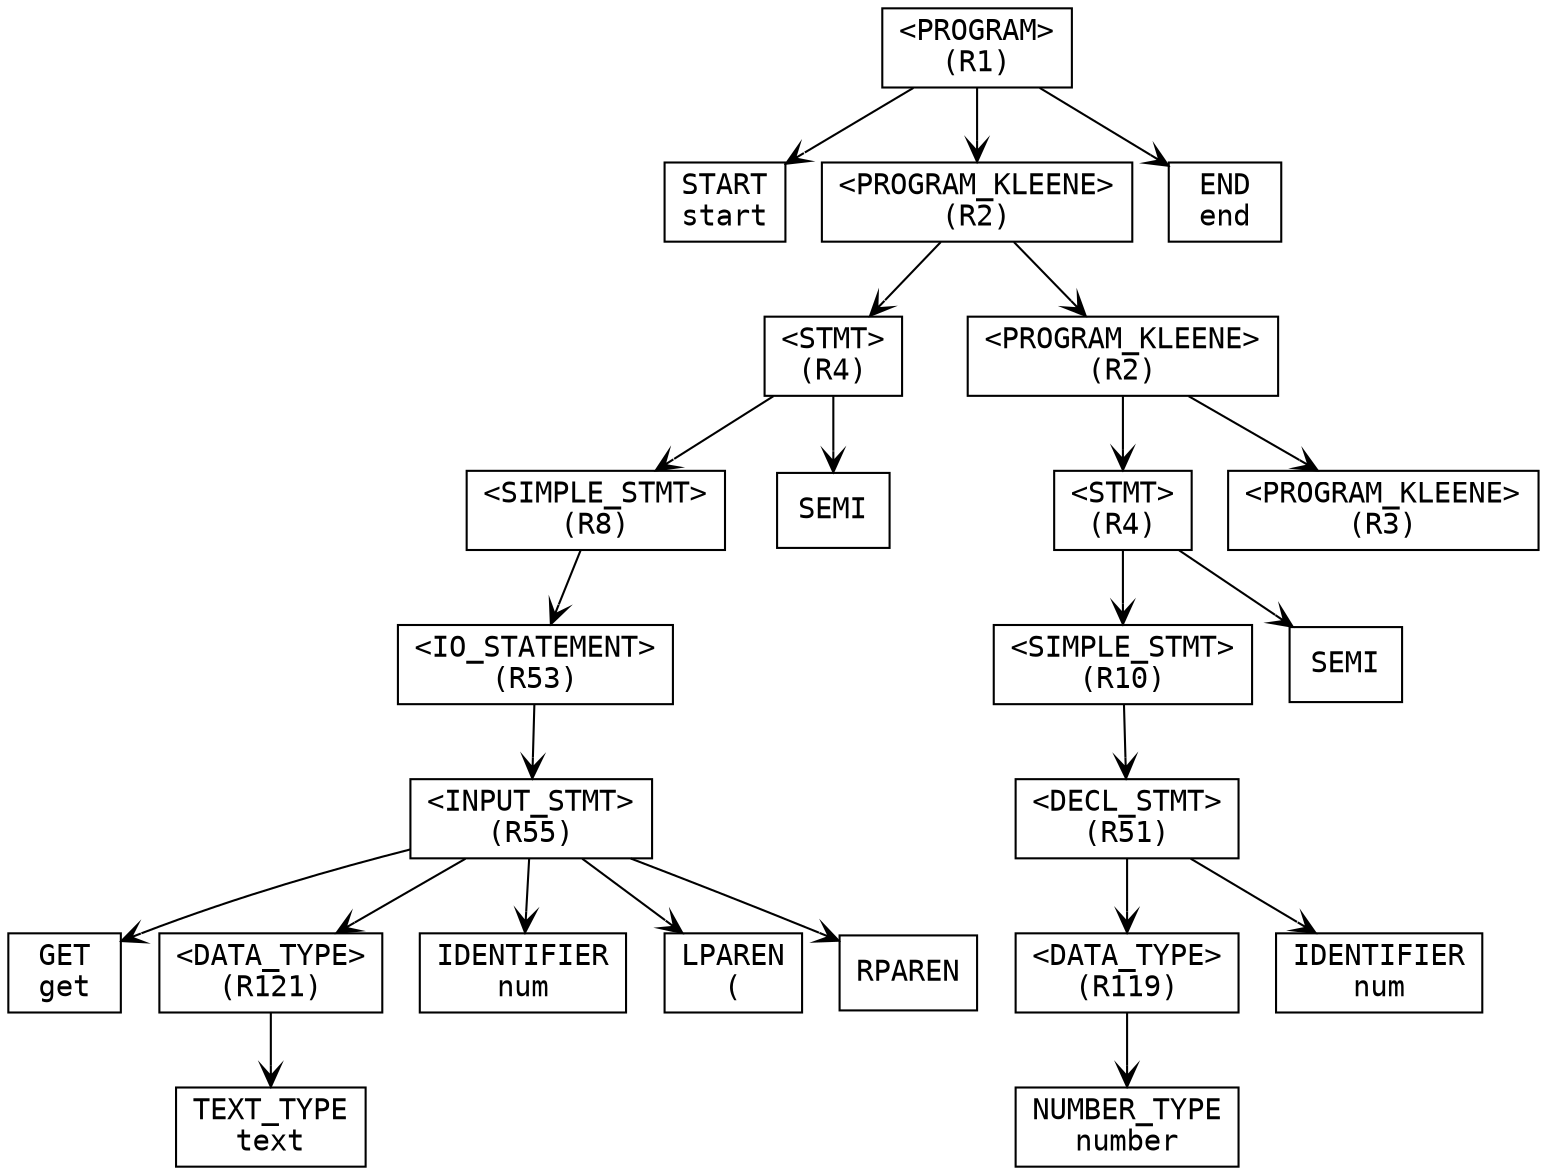digraph ParseTree {
  node [shape=box, fontname="Courier"];
  edge [arrowhead=vee];
  n1744704958 [label="<PROGRAM>\n(R1)"];
  n1726394402 [label="START\nstart"];
  n1744704958 -> n1726394402;
  n268991189 [label="<PROGRAM_KLEENE>\n(R2)"];
  n1014614010 [label="<STMT>\n(R4)"];
  n725444142 [label="<SIMPLE_STMT>\n(R8)"];
  n2022290635 [label="<IO_STATEMENT>\n(R53)"];
  n721729501 [label="<INPUT_STMT>\n(R55)"];
  n1496376144 [label="GET\nget"];
  n721729501 -> n1496376144;
  n427618894 [label="<DATA_TYPE>\n(R121)"];
  n744895046 [label="TEXT_TYPE\ntext"];
  n427618894 -> n744895046;
  n721729501 -> n427618894;
  n584241736 [label="IDENTIFIER\nnum"];
  n721729501 -> n584241736;
  n2082905889 [label="LPAREN\n("];
  n721729501 -> n2082905889;
  n37153897 [label="RPAREN\n"];
  n721729501 -> n37153897;
  n2022290635 -> n721729501;
  n725444142 -> n2022290635;
  n1014614010 -> n725444142;
  n534714987 [label="SEMI\n"];
  n1014614010 -> n534714987;
  n268991189 -> n1014614010;
  n724290378 [label="<PROGRAM_KLEENE>\n(R2)"];
  n1664915097 [label="<STMT>\n(R4)"];
  n1457285939 [label="<SIMPLE_STMT>\n(R10)"];
  n825704385 [label="<DECL_STMT>\n(R51)"];
  n1152635702 [label="<DATA_TYPE>\n(R119)"];
  n1136401767 [label="NUMBER_TYPE\nnumber"];
  n1152635702 -> n1136401767;
  n825704385 -> n1152635702;
  n1980523472 [label="IDENTIFIER\nnum"];
  n825704385 -> n1980523472;
  n1457285939 -> n825704385;
  n1664915097 -> n1457285939;
  n2119013351 [label="SEMI\n"];
  n1664915097 -> n2119013351;
  n724290378 -> n1664915097;
  n608028027 [label="<PROGRAM_KLEENE>\n(R3)"];
  n724290378 -> n608028027;
  n268991189 -> n724290378;
  n1744704958 -> n268991189;
  n130655166 [label="END\nend"];
  n1744704958 -> n130655166;
}